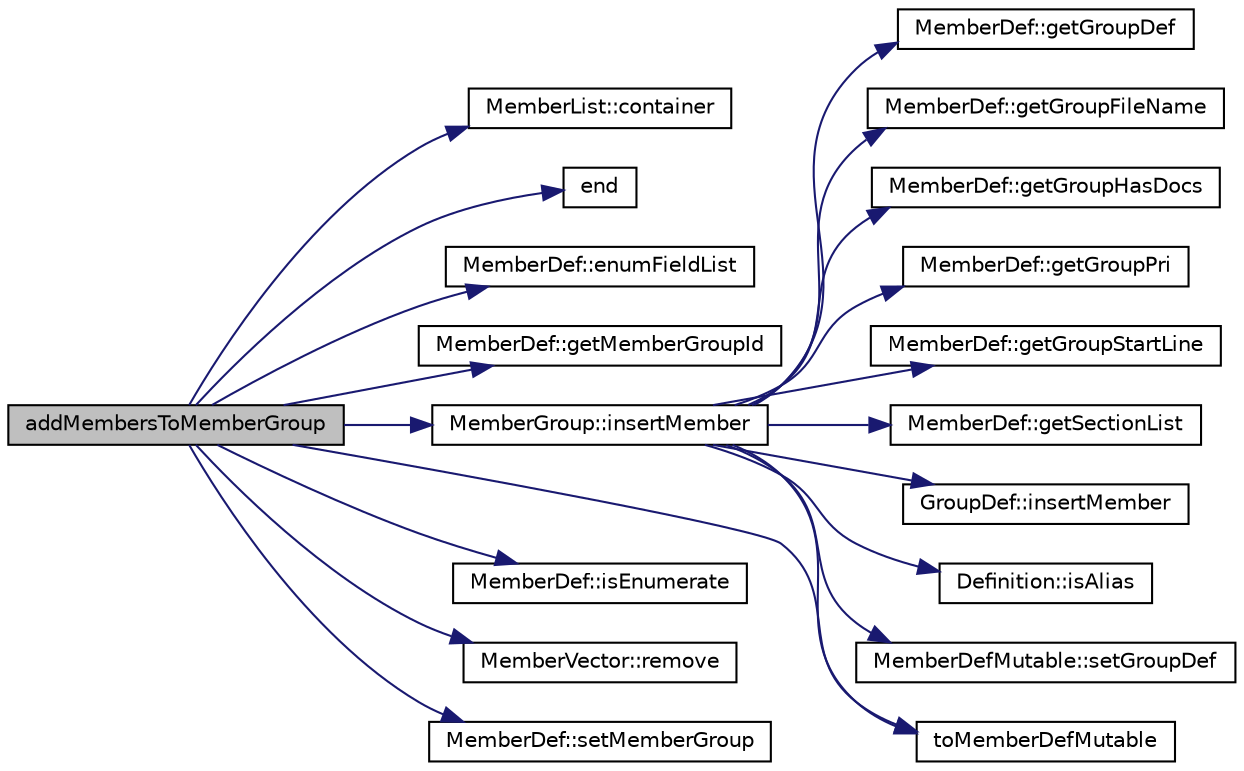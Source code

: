digraph "addMembersToMemberGroup"
{
 // LATEX_PDF_SIZE
  edge [fontname="Helvetica",fontsize="10",labelfontname="Helvetica",labelfontsize="10"];
  node [fontname="Helvetica",fontsize="10",shape=record];
  rankdir="LR";
  Node1 [label="addMembersToMemberGroup",height=0.2,width=0.4,color="black", fillcolor="grey75", style="filled", fontcolor="black",tooltip=" "];
  Node1 -> Node2 [color="midnightblue",fontsize="10",style="solid",fontname="Helvetica"];
  Node2 [label="MemberList::container",height=0.2,width=0.4,color="black", fillcolor="white", style="filled",URL="$classMemberList.html#a32eb89a63cd45be662353c445232c403",tooltip=" "];
  Node1 -> Node3 [color="midnightblue",fontsize="10",style="solid",fontname="Helvetica"];
  Node3 [label="end",height=0.2,width=0.4,color="black", fillcolor="white", style="filled",URL="$dir_8cpp.html#abb4720f72b574f81dc4f7aea0e653a64",tooltip=" "];
  Node1 -> Node4 [color="midnightblue",fontsize="10",style="solid",fontname="Helvetica"];
  Node4 [label="MemberDef::enumFieldList",height=0.2,width=0.4,color="black", fillcolor="white", style="filled",URL="$classMemberDef.html#a4df0bef52b6d1d15a4b12a187c8a90ca",tooltip=" "];
  Node1 -> Node5 [color="midnightblue",fontsize="10",style="solid",fontname="Helvetica"];
  Node5 [label="MemberDef::getMemberGroupId",height=0.2,width=0.4,color="black", fillcolor="white", style="filled",URL="$classMemberDef.html#a6b67777af87af494e32dfec9d881da5d",tooltip=" "];
  Node1 -> Node6 [color="midnightblue",fontsize="10",style="solid",fontname="Helvetica"];
  Node6 [label="MemberGroup::insertMember",height=0.2,width=0.4,color="black", fillcolor="white", style="filled",URL="$classMemberGroup.html#a4d617e7c50bf0b7a88ab572855d2da5a",tooltip=" "];
  Node6 -> Node7 [color="midnightblue",fontsize="10",style="solid",fontname="Helvetica"];
  Node7 [label="MemberDef::getGroupDef",height=0.2,width=0.4,color="black", fillcolor="white", style="filled",URL="$classMemberDef.html#a43ef09743c900283a46b2e0ecd81e486",tooltip=" "];
  Node6 -> Node8 [color="midnightblue",fontsize="10",style="solid",fontname="Helvetica"];
  Node8 [label="MemberDef::getGroupFileName",height=0.2,width=0.4,color="black", fillcolor="white", style="filled",URL="$classMemberDef.html#acb9da3d6b3e2f3e8102ee9a3380c0746",tooltip=" "];
  Node6 -> Node9 [color="midnightblue",fontsize="10",style="solid",fontname="Helvetica"];
  Node9 [label="MemberDef::getGroupHasDocs",height=0.2,width=0.4,color="black", fillcolor="white", style="filled",URL="$classMemberDef.html#a01cb4b118d46ca86b9475e1d243560b1",tooltip=" "];
  Node6 -> Node10 [color="midnightblue",fontsize="10",style="solid",fontname="Helvetica"];
  Node10 [label="MemberDef::getGroupPri",height=0.2,width=0.4,color="black", fillcolor="white", style="filled",URL="$classMemberDef.html#a9ed95e7cef3948c6a978540c0d48bca7",tooltip=" "];
  Node6 -> Node11 [color="midnightblue",fontsize="10",style="solid",fontname="Helvetica"];
  Node11 [label="MemberDef::getGroupStartLine",height=0.2,width=0.4,color="black", fillcolor="white", style="filled",URL="$classMemberDef.html#a5d3b273949bc92e2b88e981aebc789bd",tooltip=" "];
  Node6 -> Node12 [color="midnightblue",fontsize="10",style="solid",fontname="Helvetica"];
  Node12 [label="MemberDef::getSectionList",height=0.2,width=0.4,color="black", fillcolor="white", style="filled",URL="$classMemberDef.html#ab001f5a231830270bac7da746201c02e",tooltip=" "];
  Node6 -> Node13 [color="midnightblue",fontsize="10",style="solid",fontname="Helvetica"];
  Node13 [label="GroupDef::insertMember",height=0.2,width=0.4,color="black", fillcolor="white", style="filled",URL="$classGroupDef.html#a0bfa26b9f4fa02aa369796b4881ff1af",tooltip=" "];
  Node6 -> Node14 [color="midnightblue",fontsize="10",style="solid",fontname="Helvetica"];
  Node14 [label="Definition::isAlias",height=0.2,width=0.4,color="black", fillcolor="white", style="filled",URL="$classDefinition.html#ac64bb0cde04aa2eed0e2a439d0a17c8e",tooltip=" "];
  Node6 -> Node15 [color="midnightblue",fontsize="10",style="solid",fontname="Helvetica"];
  Node15 [label="MemberDefMutable::setGroupDef",height=0.2,width=0.4,color="black", fillcolor="white", style="filled",URL="$classMemberDefMutable.html#a6b4b95698619165c9c6ce99a1ca4ef58",tooltip=" "];
  Node6 -> Node16 [color="midnightblue",fontsize="10",style="solid",fontname="Helvetica"];
  Node16 [label="toMemberDefMutable",height=0.2,width=0.4,color="black", fillcolor="white", style="filled",URL="$memberdef_8cpp.html#a9ea80ba313803ae565f05ce1c8eb6bb5",tooltip=" "];
  Node1 -> Node17 [color="midnightblue",fontsize="10",style="solid",fontname="Helvetica"];
  Node17 [label="MemberDef::isEnumerate",height=0.2,width=0.4,color="black", fillcolor="white", style="filled",URL="$classMemberDef.html#ab99e728441f3ce7d5784ad6fb6df18f2",tooltip=" "];
  Node1 -> Node18 [color="midnightblue",fontsize="10",style="solid",fontname="Helvetica"];
  Node18 [label="MemberVector::remove",height=0.2,width=0.4,color="black", fillcolor="white", style="filled",URL="$classMemberVector.html#a2c36ea0755042a20f9eb4537b9f0d10b",tooltip=" "];
  Node1 -> Node19 [color="midnightblue",fontsize="10",style="solid",fontname="Helvetica"];
  Node19 [label="MemberDef::setMemberGroup",height=0.2,width=0.4,color="black", fillcolor="white", style="filled",URL="$classMemberDef.html#aa605daa08e85f7261890848ad923cbd9",tooltip=" "];
  Node1 -> Node16 [color="midnightblue",fontsize="10",style="solid",fontname="Helvetica"];
}
